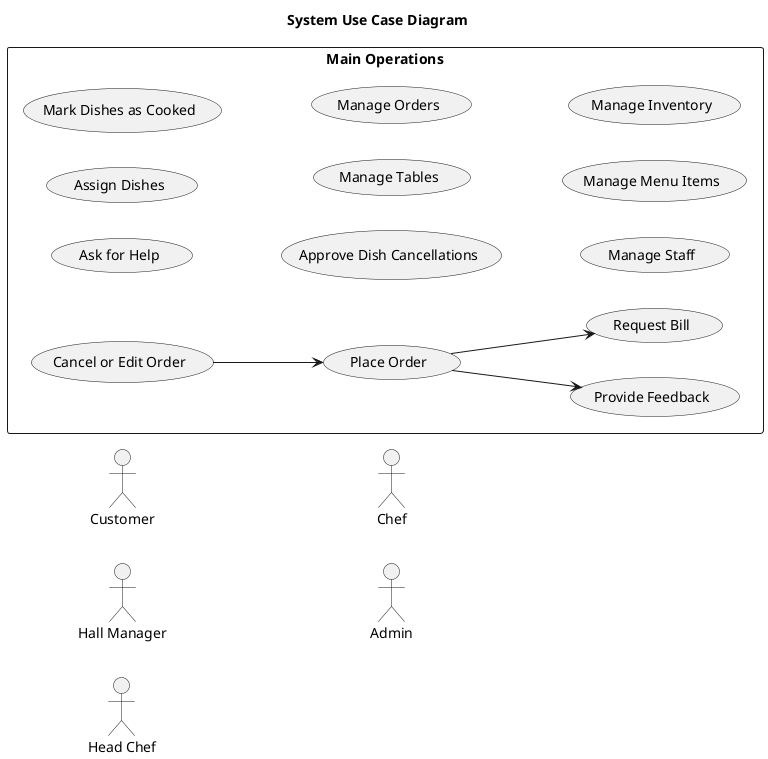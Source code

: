 @startuml
title System Use Case Diagram
left to right direction
skinparam monochrome true
skinparam packageStyle rectangle

' Actors
actor "Customer" as Customer 
actor "Hall Manager" as HallManager 
actor "Head Chef" as HeadChef 
actor "Chef" as Chef 
actor "Admin" as Admin 

' Grouped Use Cases
rectangle "Main Operations" {
  (Place Order) as PlaceOrder 
  (Cancel or Edit Order) as CancelorEditOrder 
  (Provide Feedback) as ProvideFeedback 
  (Request Bill) as RequestBill 
  (Ask for Help) as AskforHelp 
  (Assign Dishes) as AssignDishes 
  (Mark Dishes as Cooked) as MarkDishesasCooked 
  (Approve Dish Cancellations) as ApproveDishCancellations 
  (Manage Tables) as ManageTables 
  (Manage Orders) as ManageOrders 
  (Manage Staff) as ManageStaff 
  (Manage Menu Items) as ManageMenuItems 
  (Manage Inventory) as ManageInventory 

}

PlaceOrder --> ProvideFeedback
PlaceOrder --> RequestBill
CancelorEditOrder --> PlaceOrder
@enduml